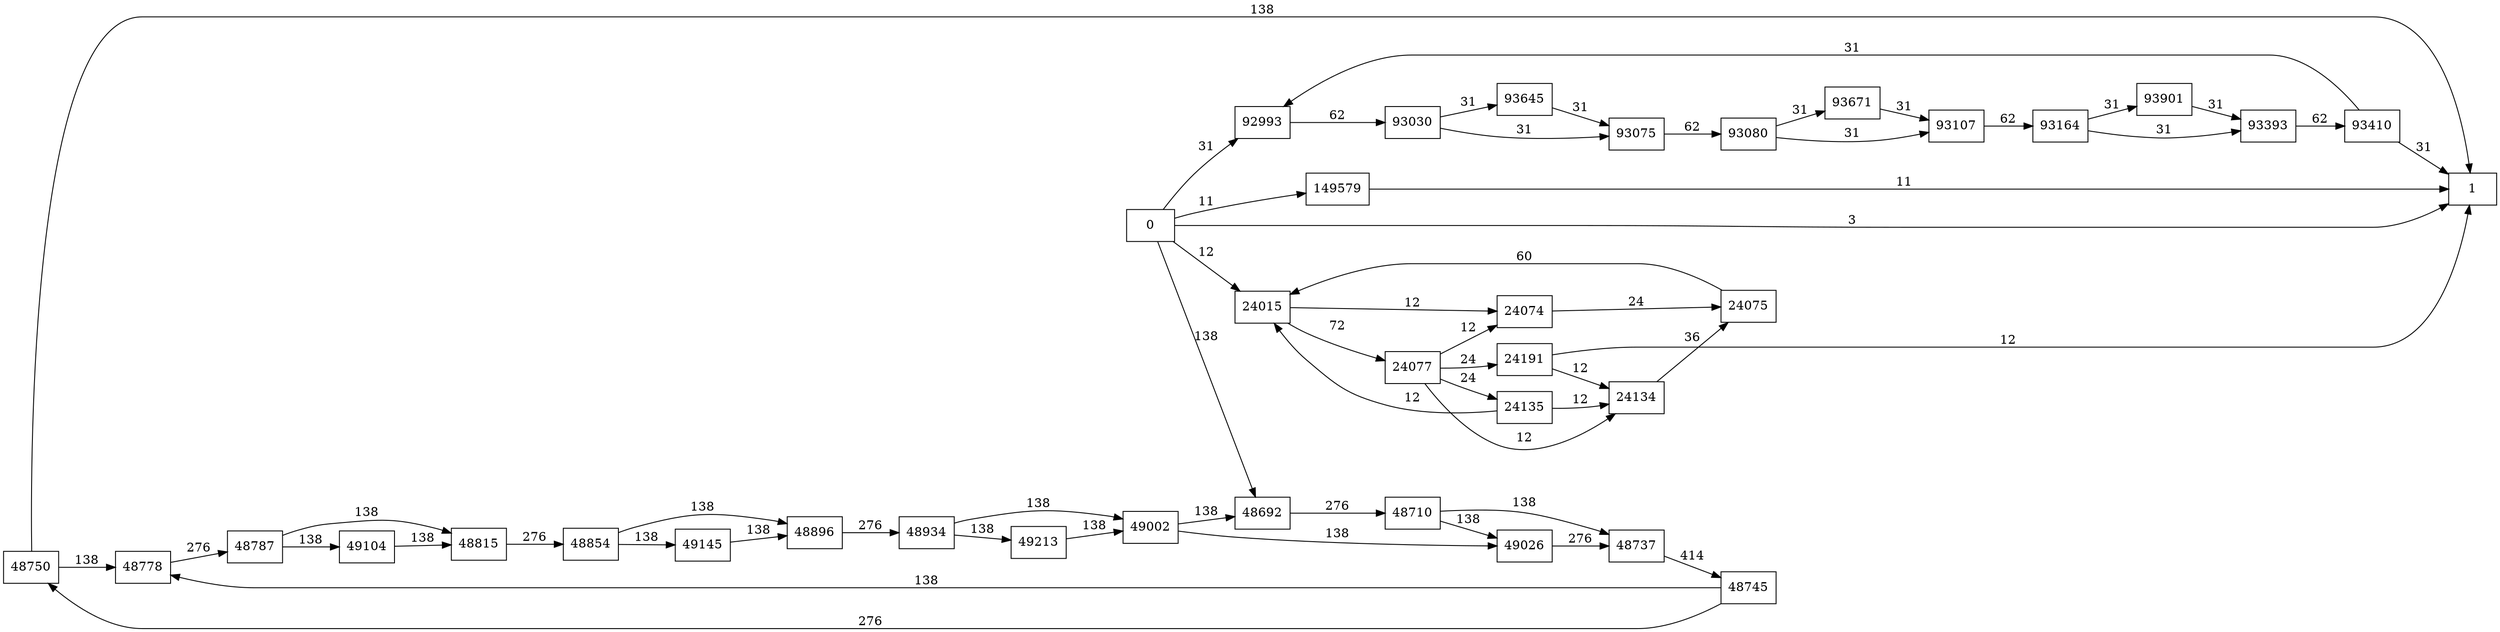digraph {
	graph [rankdir=LR]
	node [shape=rectangle]
	24015 -> 24074 [label=12]
	24015 -> 24077 [label=72]
	24074 -> 24075 [label=24]
	24075 -> 24015 [label=60]
	24077 -> 24135 [label=24]
	24077 -> 24191 [label=24]
	24077 -> 24134 [label=12]
	24077 -> 24074 [label=12]
	24134 -> 24075 [label=36]
	24135 -> 24134 [label=12]
	24135 -> 24015 [label=12]
	24191 -> 24134 [label=12]
	24191 -> 1 [label=12]
	48692 -> 48710 [label=276]
	48710 -> 48737 [label=138]
	48710 -> 49026 [label=138]
	48737 -> 48745 [label=414]
	48745 -> 48750 [label=276]
	48745 -> 48778 [label=138]
	48750 -> 48778 [label=138]
	48750 -> 1 [label=138]
	48778 -> 48787 [label=276]
	48787 -> 48815 [label=138]
	48787 -> 49104 [label=138]
	48815 -> 48854 [label=276]
	48854 -> 48896 [label=138]
	48854 -> 49145 [label=138]
	48896 -> 48934 [label=276]
	48934 -> 49002 [label=138]
	48934 -> 49213 [label=138]
	49002 -> 48692 [label=138]
	49002 -> 49026 [label=138]
	49026 -> 48737 [label=276]
	49104 -> 48815 [label=138]
	49145 -> 48896 [label=138]
	49213 -> 49002 [label=138]
	92993 -> 93030 [label=62]
	93030 -> 93075 [label=31]
	93030 -> 93645 [label=31]
	93075 -> 93080 [label=62]
	93080 -> 93107 [label=31]
	93080 -> 93671 [label=31]
	93107 -> 93164 [label=62]
	93164 -> 93393 [label=31]
	93164 -> 93901 [label=31]
	93393 -> 93410 [label=62]
	93410 -> 92993 [label=31]
	93410 -> 1 [label=31]
	93645 -> 93075 [label=31]
	93671 -> 93107 [label=31]
	93901 -> 93393 [label=31]
	149579 -> 1 [label=11]
	0 -> 24015 [label=12]
	0 -> 48692 [label=138]
	0 -> 1 [label=3]
	0 -> 92993 [label=31]
	0 -> 149579 [label=11]
}
